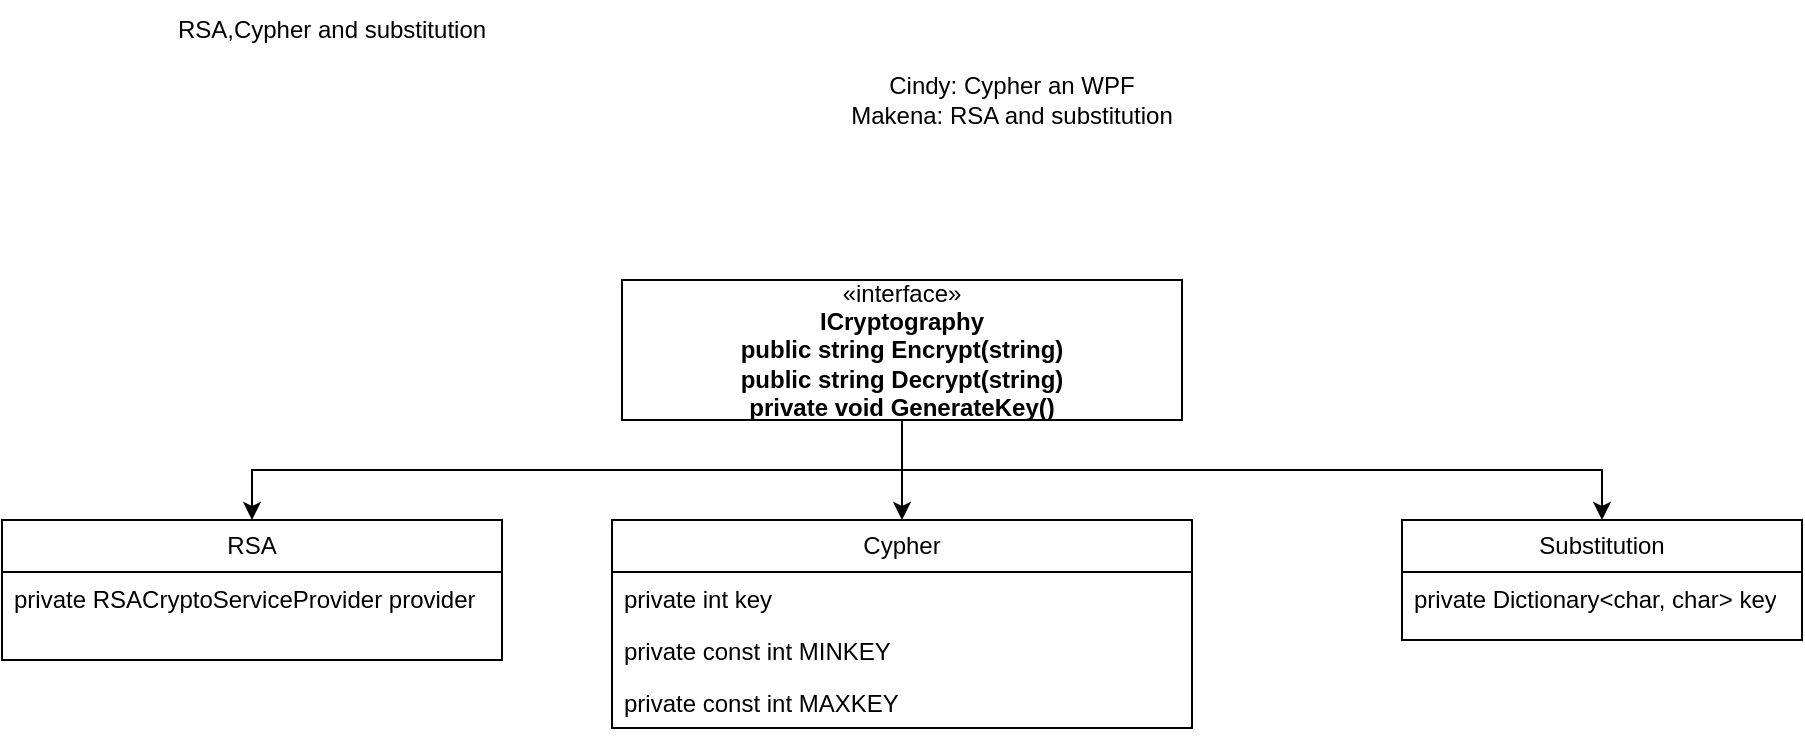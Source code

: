 <mxfile version="22.1.9" type="github">
  <diagram name="Page-1" id="pfJI5Zej25W6J6jr7NSG">
    <mxGraphModel dx="2284" dy="738" grid="1" gridSize="10" guides="1" tooltips="1" connect="1" arrows="1" fold="1" page="1" pageScale="1" pageWidth="850" pageHeight="1100" math="0" shadow="0">
      <root>
        <mxCell id="0" />
        <mxCell id="1" parent="0" />
        <mxCell id="ZpjDFNaloPq9piWnJpvQ-4" value="RSA,Cypher and substitution" style="text;html=1;strokeColor=none;fillColor=none;align=center;verticalAlign=middle;whiteSpace=wrap;rounded=0;" parent="1" vertex="1">
          <mxGeometry x="-80" y="20" width="230" height="30" as="geometry" />
        </mxCell>
        <mxCell id="ZpjDFNaloPq9piWnJpvQ-5" value="Cindy: Cypher an WPF&lt;br&gt;Makena: RSA and substitution" style="text;html=1;strokeColor=none;fillColor=none;align=center;verticalAlign=middle;whiteSpace=wrap;rounded=0;" parent="1" vertex="1">
          <mxGeometry x="240" y="20" width="270" height="100" as="geometry" />
        </mxCell>
        <mxCell id="ZpjDFNaloPq9piWnJpvQ-24" style="edgeStyle=orthogonalEdgeStyle;rounded=0;orthogonalLoop=1;jettySize=auto;html=1;exitX=0.5;exitY=1;exitDx=0;exitDy=0;entryX=0.5;entryY=0;entryDx=0;entryDy=0;" parent="1" source="ZpjDFNaloPq9piWnJpvQ-10" target="ZpjDFNaloPq9piWnJpvQ-12" edge="1">
          <mxGeometry relative="1" as="geometry" />
        </mxCell>
        <mxCell id="ZpjDFNaloPq9piWnJpvQ-25" style="edgeStyle=orthogonalEdgeStyle;rounded=0;orthogonalLoop=1;jettySize=auto;html=1;exitX=0.5;exitY=1;exitDx=0;exitDy=0;entryX=0.5;entryY=0;entryDx=0;entryDy=0;" parent="1" source="ZpjDFNaloPq9piWnJpvQ-10" target="ZpjDFNaloPq9piWnJpvQ-16" edge="1">
          <mxGeometry relative="1" as="geometry" />
        </mxCell>
        <mxCell id="ZpjDFNaloPq9piWnJpvQ-26" style="edgeStyle=orthogonalEdgeStyle;rounded=0;orthogonalLoop=1;jettySize=auto;html=1;exitX=0.5;exitY=1;exitDx=0;exitDy=0;entryX=0.5;entryY=0;entryDx=0;entryDy=0;" parent="1" source="ZpjDFNaloPq9piWnJpvQ-10" target="ZpjDFNaloPq9piWnJpvQ-20" edge="1">
          <mxGeometry relative="1" as="geometry" />
        </mxCell>
        <mxCell id="ZpjDFNaloPq9piWnJpvQ-10" value="«interface»&lt;br&gt;&lt;b&gt;ICryptography&lt;br&gt;public string Encrypt(string)&lt;br&gt;public string Decrypt(string)&lt;br&gt;private void GenerateKey()&lt;br&gt;&lt;/b&gt;" style="html=1;whiteSpace=wrap;" parent="1" vertex="1">
          <mxGeometry x="180" y="160" width="280" height="70" as="geometry" />
        </mxCell>
        <mxCell id="ZpjDFNaloPq9piWnJpvQ-12" value="RSA" style="swimlane;fontStyle=0;childLayout=stackLayout;horizontal=1;startSize=26;fillColor=none;horizontalStack=0;resizeParent=1;resizeParentMax=0;resizeLast=0;collapsible=1;marginBottom=0;whiteSpace=wrap;html=1;" parent="1" vertex="1">
          <mxGeometry x="-130" y="280" width="250" height="70" as="geometry" />
        </mxCell>
        <mxCell id="ZpjDFNaloPq9piWnJpvQ-13" value="private RSACryptoServiceProvider provider" style="text;strokeColor=none;fillColor=none;align=left;verticalAlign=top;spacingLeft=4;spacingRight=4;overflow=hidden;rotatable=0;points=[[0,0.5],[1,0.5]];portConstraint=eastwest;whiteSpace=wrap;html=1;" parent="ZpjDFNaloPq9piWnJpvQ-12" vertex="1">
          <mxGeometry y="26" width="250" height="44" as="geometry" />
        </mxCell>
        <mxCell id="ZpjDFNaloPq9piWnJpvQ-16" value="Cypher" style="swimlane;fontStyle=0;childLayout=stackLayout;horizontal=1;startSize=26;fillColor=none;horizontalStack=0;resizeParent=1;resizeParentMax=0;resizeLast=0;collapsible=1;marginBottom=0;whiteSpace=wrap;html=1;" parent="1" vertex="1">
          <mxGeometry x="175" y="280" width="290" height="104" as="geometry" />
        </mxCell>
        <mxCell id="ZpjDFNaloPq9piWnJpvQ-17" value="private int key" style="text;strokeColor=none;fillColor=none;align=left;verticalAlign=top;spacingLeft=4;spacingRight=4;overflow=hidden;rotatable=0;points=[[0,0.5],[1,0.5]];portConstraint=eastwest;whiteSpace=wrap;html=1;" parent="ZpjDFNaloPq9piWnJpvQ-16" vertex="1">
          <mxGeometry y="26" width="290" height="26" as="geometry" />
        </mxCell>
        <mxCell id="ZpjDFNaloPq9piWnJpvQ-18" value="private const int MINKEY" style="text;strokeColor=none;fillColor=none;align=left;verticalAlign=top;spacingLeft=4;spacingRight=4;overflow=hidden;rotatable=0;points=[[0,0.5],[1,0.5]];portConstraint=eastwest;whiteSpace=wrap;html=1;" parent="ZpjDFNaloPq9piWnJpvQ-16" vertex="1">
          <mxGeometry y="52" width="290" height="26" as="geometry" />
        </mxCell>
        <mxCell id="ZpjDFNaloPq9piWnJpvQ-19" value="private const int MAXKEY" style="text;strokeColor=none;fillColor=none;align=left;verticalAlign=top;spacingLeft=4;spacingRight=4;overflow=hidden;rotatable=0;points=[[0,0.5],[1,0.5]];portConstraint=eastwest;whiteSpace=wrap;html=1;" parent="ZpjDFNaloPq9piWnJpvQ-16" vertex="1">
          <mxGeometry y="78" width="290" height="26" as="geometry" />
        </mxCell>
        <mxCell id="ZpjDFNaloPq9piWnJpvQ-20" value="Substitution" style="swimlane;fontStyle=0;childLayout=stackLayout;horizontal=1;startSize=26;fillColor=none;horizontalStack=0;resizeParent=1;resizeParentMax=0;resizeLast=0;collapsible=1;marginBottom=0;whiteSpace=wrap;html=1;" parent="1" vertex="1">
          <mxGeometry x="570" y="280" width="200" height="60" as="geometry" />
        </mxCell>
        <mxCell id="ZpjDFNaloPq9piWnJpvQ-21" value="private Dictionary&amp;lt;char, char&amp;gt; key" style="text;strokeColor=none;fillColor=none;align=left;verticalAlign=top;spacingLeft=4;spacingRight=4;overflow=hidden;rotatable=0;points=[[0,0.5],[1,0.5]];portConstraint=eastwest;whiteSpace=wrap;html=1;" parent="ZpjDFNaloPq9piWnJpvQ-20" vertex="1">
          <mxGeometry y="26" width="200" height="34" as="geometry" />
        </mxCell>
      </root>
    </mxGraphModel>
  </diagram>
</mxfile>

